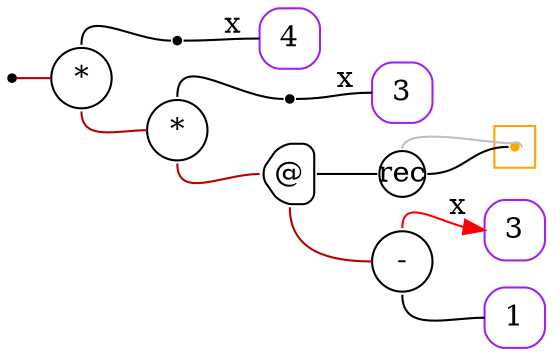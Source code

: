 digraph G {
  rankdir=LR;
  edge[arrowhead=none,arrowtail=none];
  node[fixedsize=true,shape=circle]
  size="9.201041666666667,5.219270833333334";
  labeldistance=0;
  nodesep=.175;
  ranksep=.175;

 nd1[shape=point];
   nd14[label="4",tooltip="nd14-ConstGraph",style=rounded,orientation=90,shape=square,width=.4,height=.4,color="purple"];
 nd42[label="*",tooltip="nd42-BinOpGraph",style=rounded,width=.4,height=.4,color="#000000"];
 nd59[label=" ",tooltip="nd59-ContractGraph",style=rounded,orientation=90,shape=point];
   nd113[label="3",tooltip="nd113-ConstGraph",style=rounded,orientation=90,shape=square,width=.4,height=.4,color="purple"];
 nd117[label="rec",tooltip="nd117-RecurGraph",style=rounded,width=.3,height=.3,color="#000000"];
   subgraph cluster_nd121 {
     graph[style=fill,color="orange"];
     ndcluster_nd121[tooltip="nd121",orientation=90,shape=point,color="orange"];
   };
 nd84[label="*",tooltip="nd84-BinOpGraph",style=rounded,width=.4,height=.4,color="#000000"];
 nd85[label="@",tooltip="nd85-AppGraph",style=rounded,orientation=90,shape=house,width=.4,height=.4,color="#000000"];
 nd87[label="-",tooltip="nd87-BinOpGraph",style=rounded,width=.4,height=.4,color="#000000"];
   nd91[label="1",tooltip="nd91-ConstGraph",style=rounded,orientation=90,shape=square,width=.4,height=.4,color="purple"];
 nd92[label=" ",tooltip="nd92-ContractGraph",style=rounded,orientation=90,shape=point];
   nd158[label="3",tooltip="nd158-ConstGraph",style=rounded,orientation=90,shape=square,width=.4,height=.4,color="purple"];

  nd42->nd59[tailport=n,headport=w];
  nd1->nd42[label="",tailport=e,headport=w,color="#b70000",arrowhead=none,arrowtail=none];
  nd59->nd14[label="x",tailport=e,headport=w];
  nd87->nd91[tailport=s,headport=w];
  nd85->nd117[tailport=e,headport=w,color=black,arrowhead=none,arrowtail=none];
  nd85->nd87[tailport=s,headport=w,color="#b70000",arrowhead=none,arrowtail=none];
  nd84->nd85[tailport=s,headport=w,color="#b70000",arrowhead=none,arrowtail=none];
  nd87->nd158[label="x",tailport=n,headport=w,color=red,arrowhead=normal];
  nd84->nd92[tailport=n,headport=w];
  nd42->nd84[label="",tailport=s,headport=w,color="#b70000",arrowhead=none,arrowtail=none];
  nd92->nd113[label="x",tailport=e,headport=w];
  nd117->ndcluster_nd121[dir=back,headport=e,tailport=n,color=grey,arrowhead=none,arrowtail=none];
  nd117->ndcluster_nd121[tailport=e,headport=w];
}